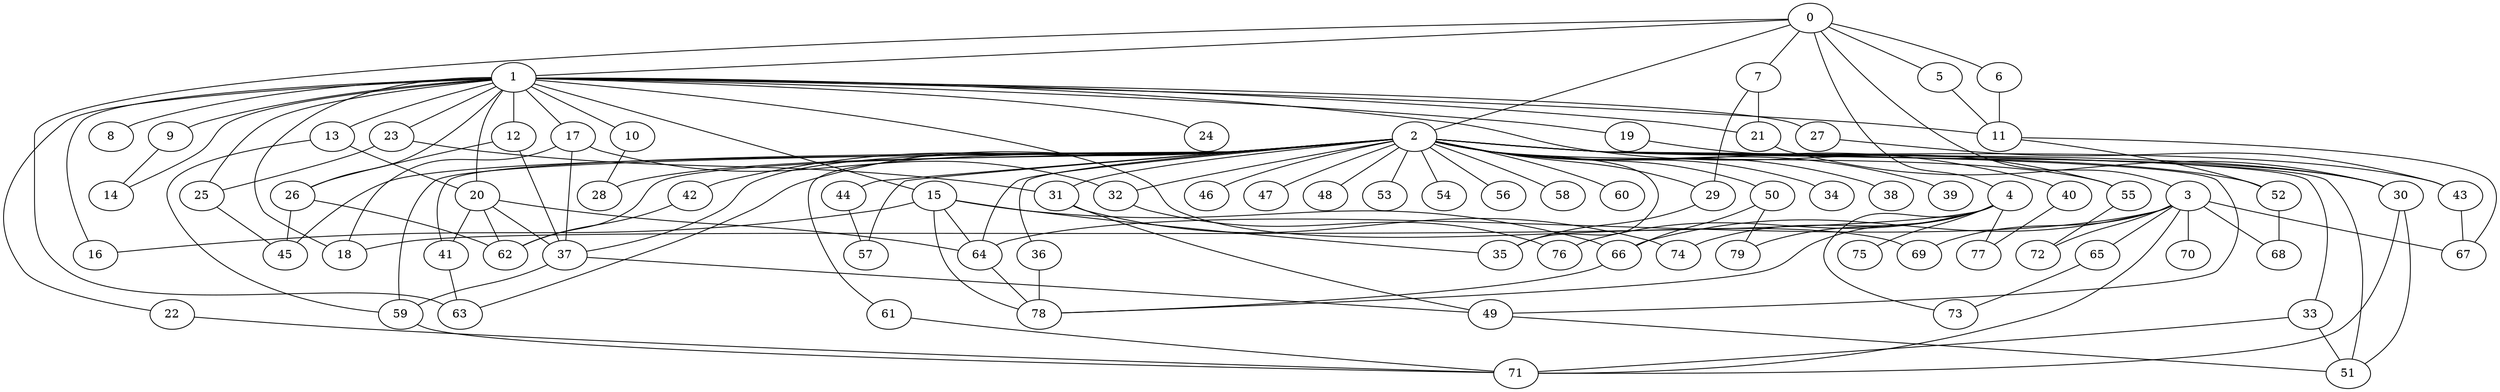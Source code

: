 
graph graphname {
    0 -- 1
0 -- 2
0 -- 3
0 -- 4
0 -- 5
0 -- 6
0 -- 7
0 -- 63
1 -- 8
1 -- 9
1 -- 10
1 -- 11
1 -- 12
1 -- 13
1 -- 14
1 -- 15
1 -- 16
1 -- 17
1 -- 18
1 -- 19
1 -- 20
1 -- 21
1 -- 22
1 -- 23
1 -- 24
1 -- 25
1 -- 26
1 -- 27
1 -- 55
1 -- 69
2 -- 28
2 -- 29
2 -- 30
2 -- 31
2 -- 32
2 -- 33
2 -- 34
2 -- 35
2 -- 36
2 -- 37
2 -- 38
2 -- 39
2 -- 40
2 -- 41
2 -- 42
2 -- 43
2 -- 44
2 -- 45
2 -- 46
2 -- 47
2 -- 48
2 -- 49
2 -- 50
2 -- 51
2 -- 52
2 -- 53
2 -- 54
2 -- 55
2 -- 56
2 -- 57
2 -- 58
2 -- 59
2 -- 60
2 -- 61
2 -- 62
2 -- 63
2 -- 64
3 -- 64
3 -- 66
3 -- 67
3 -- 68
3 -- 69
3 -- 70
3 -- 65
3 -- 72
3 -- 71
4 -- 73
4 -- 74
4 -- 75
4 -- 76
4 -- 77
4 -- 78
4 -- 79
4 -- 18
5 -- 11
6 -- 11
7 -- 21
7 -- 29
9 -- 14
10 -- 28
11 -- 52
11 -- 67
12 -- 37
12 -- 26
13 -- 59
13 -- 20
15 -- 78
15 -- 66
15 -- 35
15 -- 64
15 -- 16
17 -- 37
17 -- 32
17 -- 18
19 -- 30
20 -- 62
20 -- 41
20 -- 64
20 -- 37
21 -- 30
22 -- 71
23 -- 31
23 -- 25
25 -- 45
26 -- 62
26 -- 45
27 -- 43
29 -- 35
30 -- 51
30 -- 71
31 -- 74
31 -- 49
32 -- 76
33 -- 71
33 -- 51
36 -- 78
37 -- 49
37 -- 59
40 -- 77
41 -- 63
42 -- 62
43 -- 67
44 -- 57
49 -- 51
50 -- 66
50 -- 79
52 -- 68
55 -- 72
59 -- 71
61 -- 71
64 -- 78
65 -- 73
66 -- 78

}
